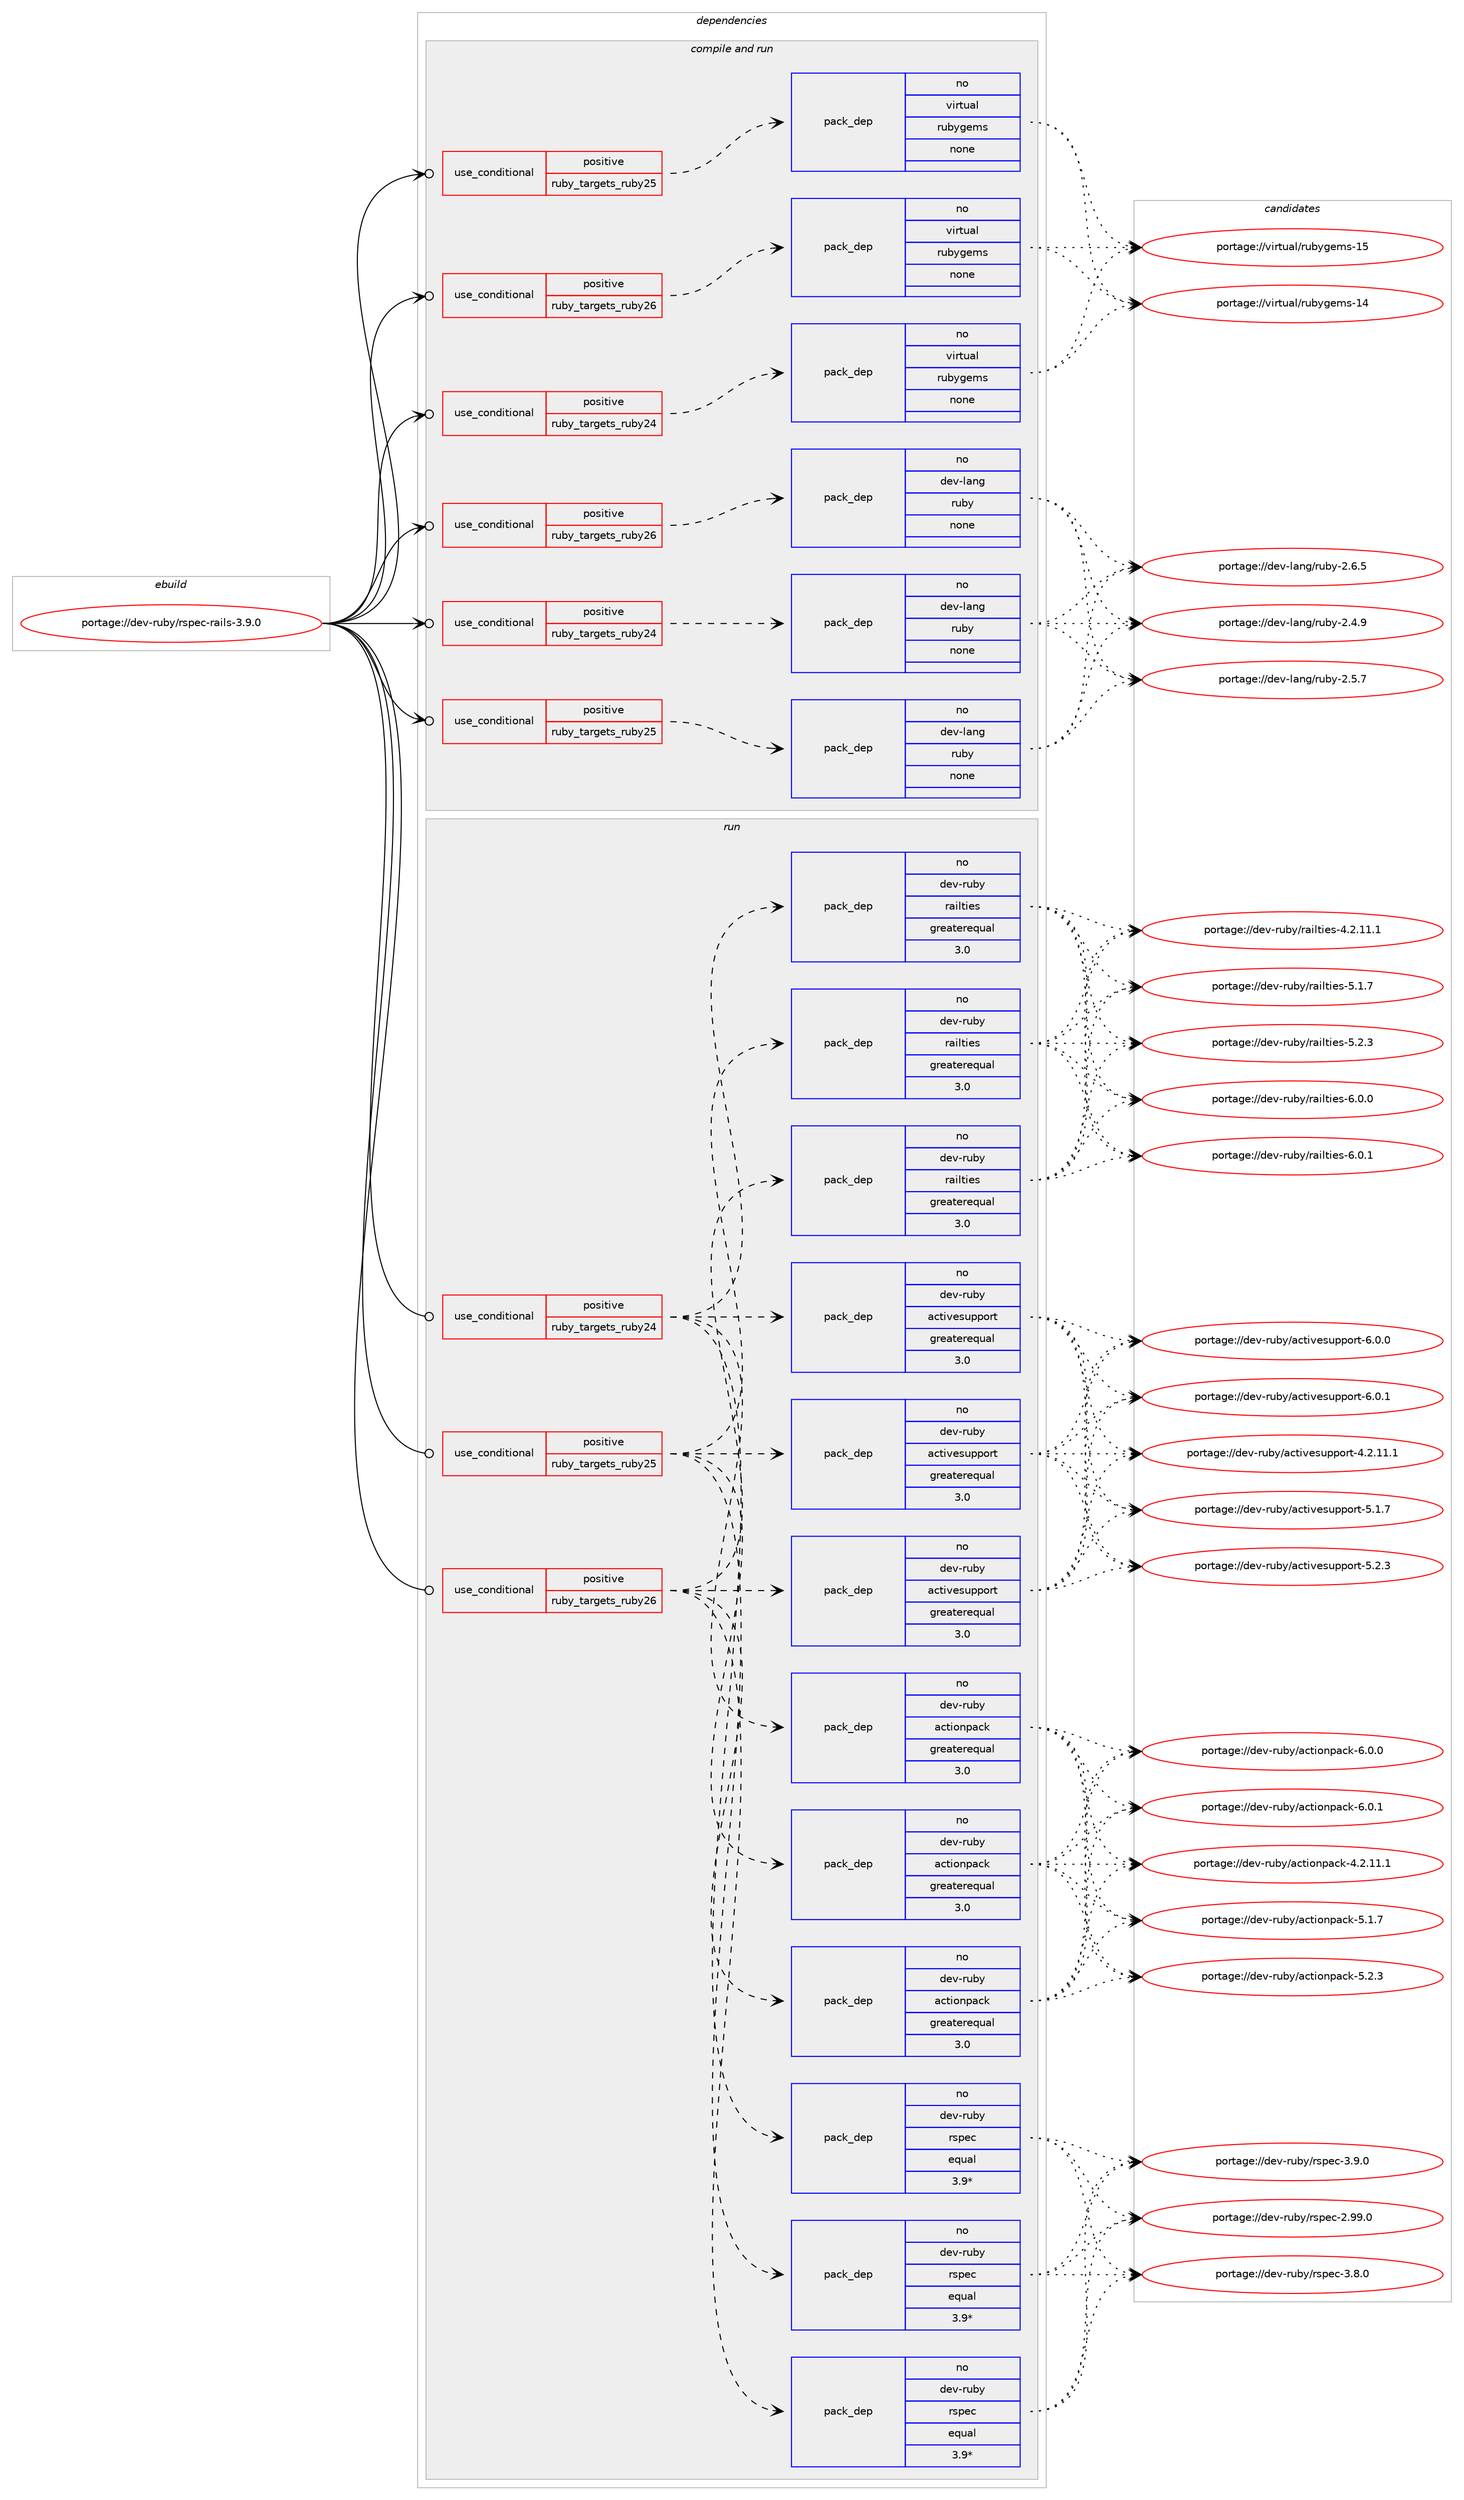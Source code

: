 digraph prolog {

# *************
# Graph options
# *************

newrank=true;
concentrate=true;
compound=true;
graph [rankdir=LR,fontname=Helvetica,fontsize=10,ranksep=1.5];#, ranksep=2.5, nodesep=0.2];
edge  [arrowhead=vee];
node  [fontname=Helvetica,fontsize=10];

# **********
# The ebuild
# **********

subgraph cluster_leftcol {
color=gray;
rank=same;
label=<<i>ebuild</i>>;
id [label="portage://dev-ruby/rspec-rails-3.9.0", color=red, width=4, href="../dev-ruby/rspec-rails-3.9.0.svg"];
}

# ****************
# The dependencies
# ****************

subgraph cluster_midcol {
color=gray;
label=<<i>dependencies</i>>;
subgraph cluster_compile {
fillcolor="#eeeeee";
style=filled;
label=<<i>compile</i>>;
}
subgraph cluster_compileandrun {
fillcolor="#eeeeee";
style=filled;
label=<<i>compile and run</i>>;
subgraph cond62812 {
dependency241815 [label=<<TABLE BORDER="0" CELLBORDER="1" CELLSPACING="0" CELLPADDING="4"><TR><TD ROWSPAN="3" CELLPADDING="10">use_conditional</TD></TR><TR><TD>positive</TD></TR><TR><TD>ruby_targets_ruby24</TD></TR></TABLE>>, shape=none, color=red];
subgraph pack175458 {
dependency241816 [label=<<TABLE BORDER="0" CELLBORDER="1" CELLSPACING="0" CELLPADDING="4" WIDTH="220"><TR><TD ROWSPAN="6" CELLPADDING="30">pack_dep</TD></TR><TR><TD WIDTH="110">no</TD></TR><TR><TD>dev-lang</TD></TR><TR><TD>ruby</TD></TR><TR><TD>none</TD></TR><TR><TD></TD></TR></TABLE>>, shape=none, color=blue];
}
dependency241815:e -> dependency241816:w [weight=20,style="dashed",arrowhead="vee"];
}
id:e -> dependency241815:w [weight=20,style="solid",arrowhead="odotvee"];
subgraph cond62813 {
dependency241817 [label=<<TABLE BORDER="0" CELLBORDER="1" CELLSPACING="0" CELLPADDING="4"><TR><TD ROWSPAN="3" CELLPADDING="10">use_conditional</TD></TR><TR><TD>positive</TD></TR><TR><TD>ruby_targets_ruby24</TD></TR></TABLE>>, shape=none, color=red];
subgraph pack175459 {
dependency241818 [label=<<TABLE BORDER="0" CELLBORDER="1" CELLSPACING="0" CELLPADDING="4" WIDTH="220"><TR><TD ROWSPAN="6" CELLPADDING="30">pack_dep</TD></TR><TR><TD WIDTH="110">no</TD></TR><TR><TD>virtual</TD></TR><TR><TD>rubygems</TD></TR><TR><TD>none</TD></TR><TR><TD></TD></TR></TABLE>>, shape=none, color=blue];
}
dependency241817:e -> dependency241818:w [weight=20,style="dashed",arrowhead="vee"];
}
id:e -> dependency241817:w [weight=20,style="solid",arrowhead="odotvee"];
subgraph cond62814 {
dependency241819 [label=<<TABLE BORDER="0" CELLBORDER="1" CELLSPACING="0" CELLPADDING="4"><TR><TD ROWSPAN="3" CELLPADDING="10">use_conditional</TD></TR><TR><TD>positive</TD></TR><TR><TD>ruby_targets_ruby25</TD></TR></TABLE>>, shape=none, color=red];
subgraph pack175460 {
dependency241820 [label=<<TABLE BORDER="0" CELLBORDER="1" CELLSPACING="0" CELLPADDING="4" WIDTH="220"><TR><TD ROWSPAN="6" CELLPADDING="30">pack_dep</TD></TR><TR><TD WIDTH="110">no</TD></TR><TR><TD>dev-lang</TD></TR><TR><TD>ruby</TD></TR><TR><TD>none</TD></TR><TR><TD></TD></TR></TABLE>>, shape=none, color=blue];
}
dependency241819:e -> dependency241820:w [weight=20,style="dashed",arrowhead="vee"];
}
id:e -> dependency241819:w [weight=20,style="solid",arrowhead="odotvee"];
subgraph cond62815 {
dependency241821 [label=<<TABLE BORDER="0" CELLBORDER="1" CELLSPACING="0" CELLPADDING="4"><TR><TD ROWSPAN="3" CELLPADDING="10">use_conditional</TD></TR><TR><TD>positive</TD></TR><TR><TD>ruby_targets_ruby25</TD></TR></TABLE>>, shape=none, color=red];
subgraph pack175461 {
dependency241822 [label=<<TABLE BORDER="0" CELLBORDER="1" CELLSPACING="0" CELLPADDING="4" WIDTH="220"><TR><TD ROWSPAN="6" CELLPADDING="30">pack_dep</TD></TR><TR><TD WIDTH="110">no</TD></TR><TR><TD>virtual</TD></TR><TR><TD>rubygems</TD></TR><TR><TD>none</TD></TR><TR><TD></TD></TR></TABLE>>, shape=none, color=blue];
}
dependency241821:e -> dependency241822:w [weight=20,style="dashed",arrowhead="vee"];
}
id:e -> dependency241821:w [weight=20,style="solid",arrowhead="odotvee"];
subgraph cond62816 {
dependency241823 [label=<<TABLE BORDER="0" CELLBORDER="1" CELLSPACING="0" CELLPADDING="4"><TR><TD ROWSPAN="3" CELLPADDING="10">use_conditional</TD></TR><TR><TD>positive</TD></TR><TR><TD>ruby_targets_ruby26</TD></TR></TABLE>>, shape=none, color=red];
subgraph pack175462 {
dependency241824 [label=<<TABLE BORDER="0" CELLBORDER="1" CELLSPACING="0" CELLPADDING="4" WIDTH="220"><TR><TD ROWSPAN="6" CELLPADDING="30">pack_dep</TD></TR><TR><TD WIDTH="110">no</TD></TR><TR><TD>dev-lang</TD></TR><TR><TD>ruby</TD></TR><TR><TD>none</TD></TR><TR><TD></TD></TR></TABLE>>, shape=none, color=blue];
}
dependency241823:e -> dependency241824:w [weight=20,style="dashed",arrowhead="vee"];
}
id:e -> dependency241823:w [weight=20,style="solid",arrowhead="odotvee"];
subgraph cond62817 {
dependency241825 [label=<<TABLE BORDER="0" CELLBORDER="1" CELLSPACING="0" CELLPADDING="4"><TR><TD ROWSPAN="3" CELLPADDING="10">use_conditional</TD></TR><TR><TD>positive</TD></TR><TR><TD>ruby_targets_ruby26</TD></TR></TABLE>>, shape=none, color=red];
subgraph pack175463 {
dependency241826 [label=<<TABLE BORDER="0" CELLBORDER="1" CELLSPACING="0" CELLPADDING="4" WIDTH="220"><TR><TD ROWSPAN="6" CELLPADDING="30">pack_dep</TD></TR><TR><TD WIDTH="110">no</TD></TR><TR><TD>virtual</TD></TR><TR><TD>rubygems</TD></TR><TR><TD>none</TD></TR><TR><TD></TD></TR></TABLE>>, shape=none, color=blue];
}
dependency241825:e -> dependency241826:w [weight=20,style="dashed",arrowhead="vee"];
}
id:e -> dependency241825:w [weight=20,style="solid",arrowhead="odotvee"];
}
subgraph cluster_run {
fillcolor="#eeeeee";
style=filled;
label=<<i>run</i>>;
subgraph cond62818 {
dependency241827 [label=<<TABLE BORDER="0" CELLBORDER="1" CELLSPACING="0" CELLPADDING="4"><TR><TD ROWSPAN="3" CELLPADDING="10">use_conditional</TD></TR><TR><TD>positive</TD></TR><TR><TD>ruby_targets_ruby24</TD></TR></TABLE>>, shape=none, color=red];
subgraph pack175464 {
dependency241828 [label=<<TABLE BORDER="0" CELLBORDER="1" CELLSPACING="0" CELLPADDING="4" WIDTH="220"><TR><TD ROWSPAN="6" CELLPADDING="30">pack_dep</TD></TR><TR><TD WIDTH="110">no</TD></TR><TR><TD>dev-ruby</TD></TR><TR><TD>activesupport</TD></TR><TR><TD>greaterequal</TD></TR><TR><TD>3.0</TD></TR></TABLE>>, shape=none, color=blue];
}
dependency241827:e -> dependency241828:w [weight=20,style="dashed",arrowhead="vee"];
subgraph pack175465 {
dependency241829 [label=<<TABLE BORDER="0" CELLBORDER="1" CELLSPACING="0" CELLPADDING="4" WIDTH="220"><TR><TD ROWSPAN="6" CELLPADDING="30">pack_dep</TD></TR><TR><TD WIDTH="110">no</TD></TR><TR><TD>dev-ruby</TD></TR><TR><TD>actionpack</TD></TR><TR><TD>greaterequal</TD></TR><TR><TD>3.0</TD></TR></TABLE>>, shape=none, color=blue];
}
dependency241827:e -> dependency241829:w [weight=20,style="dashed",arrowhead="vee"];
subgraph pack175466 {
dependency241830 [label=<<TABLE BORDER="0" CELLBORDER="1" CELLSPACING="0" CELLPADDING="4" WIDTH="220"><TR><TD ROWSPAN="6" CELLPADDING="30">pack_dep</TD></TR><TR><TD WIDTH="110">no</TD></TR><TR><TD>dev-ruby</TD></TR><TR><TD>railties</TD></TR><TR><TD>greaterequal</TD></TR><TR><TD>3.0</TD></TR></TABLE>>, shape=none, color=blue];
}
dependency241827:e -> dependency241830:w [weight=20,style="dashed",arrowhead="vee"];
subgraph pack175467 {
dependency241831 [label=<<TABLE BORDER="0" CELLBORDER="1" CELLSPACING="0" CELLPADDING="4" WIDTH="220"><TR><TD ROWSPAN="6" CELLPADDING="30">pack_dep</TD></TR><TR><TD WIDTH="110">no</TD></TR><TR><TD>dev-ruby</TD></TR><TR><TD>rspec</TD></TR><TR><TD>equal</TD></TR><TR><TD>3.9*</TD></TR></TABLE>>, shape=none, color=blue];
}
dependency241827:e -> dependency241831:w [weight=20,style="dashed",arrowhead="vee"];
}
id:e -> dependency241827:w [weight=20,style="solid",arrowhead="odot"];
subgraph cond62819 {
dependency241832 [label=<<TABLE BORDER="0" CELLBORDER="1" CELLSPACING="0" CELLPADDING="4"><TR><TD ROWSPAN="3" CELLPADDING="10">use_conditional</TD></TR><TR><TD>positive</TD></TR><TR><TD>ruby_targets_ruby25</TD></TR></TABLE>>, shape=none, color=red];
subgraph pack175468 {
dependency241833 [label=<<TABLE BORDER="0" CELLBORDER="1" CELLSPACING="0" CELLPADDING="4" WIDTH="220"><TR><TD ROWSPAN="6" CELLPADDING="30">pack_dep</TD></TR><TR><TD WIDTH="110">no</TD></TR><TR><TD>dev-ruby</TD></TR><TR><TD>activesupport</TD></TR><TR><TD>greaterequal</TD></TR><TR><TD>3.0</TD></TR></TABLE>>, shape=none, color=blue];
}
dependency241832:e -> dependency241833:w [weight=20,style="dashed",arrowhead="vee"];
subgraph pack175469 {
dependency241834 [label=<<TABLE BORDER="0" CELLBORDER="1" CELLSPACING="0" CELLPADDING="4" WIDTH="220"><TR><TD ROWSPAN="6" CELLPADDING="30">pack_dep</TD></TR><TR><TD WIDTH="110">no</TD></TR><TR><TD>dev-ruby</TD></TR><TR><TD>actionpack</TD></TR><TR><TD>greaterequal</TD></TR><TR><TD>3.0</TD></TR></TABLE>>, shape=none, color=blue];
}
dependency241832:e -> dependency241834:w [weight=20,style="dashed",arrowhead="vee"];
subgraph pack175470 {
dependency241835 [label=<<TABLE BORDER="0" CELLBORDER="1" CELLSPACING="0" CELLPADDING="4" WIDTH="220"><TR><TD ROWSPAN="6" CELLPADDING="30">pack_dep</TD></TR><TR><TD WIDTH="110">no</TD></TR><TR><TD>dev-ruby</TD></TR><TR><TD>railties</TD></TR><TR><TD>greaterequal</TD></TR><TR><TD>3.0</TD></TR></TABLE>>, shape=none, color=blue];
}
dependency241832:e -> dependency241835:w [weight=20,style="dashed",arrowhead="vee"];
subgraph pack175471 {
dependency241836 [label=<<TABLE BORDER="0" CELLBORDER="1" CELLSPACING="0" CELLPADDING="4" WIDTH="220"><TR><TD ROWSPAN="6" CELLPADDING="30">pack_dep</TD></TR><TR><TD WIDTH="110">no</TD></TR><TR><TD>dev-ruby</TD></TR><TR><TD>rspec</TD></TR><TR><TD>equal</TD></TR><TR><TD>3.9*</TD></TR></TABLE>>, shape=none, color=blue];
}
dependency241832:e -> dependency241836:w [weight=20,style="dashed",arrowhead="vee"];
}
id:e -> dependency241832:w [weight=20,style="solid",arrowhead="odot"];
subgraph cond62820 {
dependency241837 [label=<<TABLE BORDER="0" CELLBORDER="1" CELLSPACING="0" CELLPADDING="4"><TR><TD ROWSPAN="3" CELLPADDING="10">use_conditional</TD></TR><TR><TD>positive</TD></TR><TR><TD>ruby_targets_ruby26</TD></TR></TABLE>>, shape=none, color=red];
subgraph pack175472 {
dependency241838 [label=<<TABLE BORDER="0" CELLBORDER="1" CELLSPACING="0" CELLPADDING="4" WIDTH="220"><TR><TD ROWSPAN="6" CELLPADDING="30">pack_dep</TD></TR><TR><TD WIDTH="110">no</TD></TR><TR><TD>dev-ruby</TD></TR><TR><TD>activesupport</TD></TR><TR><TD>greaterequal</TD></TR><TR><TD>3.0</TD></TR></TABLE>>, shape=none, color=blue];
}
dependency241837:e -> dependency241838:w [weight=20,style="dashed",arrowhead="vee"];
subgraph pack175473 {
dependency241839 [label=<<TABLE BORDER="0" CELLBORDER="1" CELLSPACING="0" CELLPADDING="4" WIDTH="220"><TR><TD ROWSPAN="6" CELLPADDING="30">pack_dep</TD></TR><TR><TD WIDTH="110">no</TD></TR><TR><TD>dev-ruby</TD></TR><TR><TD>actionpack</TD></TR><TR><TD>greaterequal</TD></TR><TR><TD>3.0</TD></TR></TABLE>>, shape=none, color=blue];
}
dependency241837:e -> dependency241839:w [weight=20,style="dashed",arrowhead="vee"];
subgraph pack175474 {
dependency241840 [label=<<TABLE BORDER="0" CELLBORDER="1" CELLSPACING="0" CELLPADDING="4" WIDTH="220"><TR><TD ROWSPAN="6" CELLPADDING="30">pack_dep</TD></TR><TR><TD WIDTH="110">no</TD></TR><TR><TD>dev-ruby</TD></TR><TR><TD>railties</TD></TR><TR><TD>greaterequal</TD></TR><TR><TD>3.0</TD></TR></TABLE>>, shape=none, color=blue];
}
dependency241837:e -> dependency241840:w [weight=20,style="dashed",arrowhead="vee"];
subgraph pack175475 {
dependency241841 [label=<<TABLE BORDER="0" CELLBORDER="1" CELLSPACING="0" CELLPADDING="4" WIDTH="220"><TR><TD ROWSPAN="6" CELLPADDING="30">pack_dep</TD></TR><TR><TD WIDTH="110">no</TD></TR><TR><TD>dev-ruby</TD></TR><TR><TD>rspec</TD></TR><TR><TD>equal</TD></TR><TR><TD>3.9*</TD></TR></TABLE>>, shape=none, color=blue];
}
dependency241837:e -> dependency241841:w [weight=20,style="dashed",arrowhead="vee"];
}
id:e -> dependency241837:w [weight=20,style="solid",arrowhead="odot"];
}
}

# **************
# The candidates
# **************

subgraph cluster_choices {
rank=same;
color=gray;
label=<<i>candidates</i>>;

subgraph choice175458 {
color=black;
nodesep=1;
choiceportage10010111845108971101034711411798121455046524657 [label="portage://dev-lang/ruby-2.4.9", color=red, width=4,href="../dev-lang/ruby-2.4.9.svg"];
choiceportage10010111845108971101034711411798121455046534655 [label="portage://dev-lang/ruby-2.5.7", color=red, width=4,href="../dev-lang/ruby-2.5.7.svg"];
choiceportage10010111845108971101034711411798121455046544653 [label="portage://dev-lang/ruby-2.6.5", color=red, width=4,href="../dev-lang/ruby-2.6.5.svg"];
dependency241816:e -> choiceportage10010111845108971101034711411798121455046524657:w [style=dotted,weight="100"];
dependency241816:e -> choiceportage10010111845108971101034711411798121455046534655:w [style=dotted,weight="100"];
dependency241816:e -> choiceportage10010111845108971101034711411798121455046544653:w [style=dotted,weight="100"];
}
subgraph choice175459 {
color=black;
nodesep=1;
choiceportage118105114116117971084711411798121103101109115454952 [label="portage://virtual/rubygems-14", color=red, width=4,href="../virtual/rubygems-14.svg"];
choiceportage118105114116117971084711411798121103101109115454953 [label="portage://virtual/rubygems-15", color=red, width=4,href="../virtual/rubygems-15.svg"];
dependency241818:e -> choiceportage118105114116117971084711411798121103101109115454952:w [style=dotted,weight="100"];
dependency241818:e -> choiceportage118105114116117971084711411798121103101109115454953:w [style=dotted,weight="100"];
}
subgraph choice175460 {
color=black;
nodesep=1;
choiceportage10010111845108971101034711411798121455046524657 [label="portage://dev-lang/ruby-2.4.9", color=red, width=4,href="../dev-lang/ruby-2.4.9.svg"];
choiceportage10010111845108971101034711411798121455046534655 [label="portage://dev-lang/ruby-2.5.7", color=red, width=4,href="../dev-lang/ruby-2.5.7.svg"];
choiceportage10010111845108971101034711411798121455046544653 [label="portage://dev-lang/ruby-2.6.5", color=red, width=4,href="../dev-lang/ruby-2.6.5.svg"];
dependency241820:e -> choiceportage10010111845108971101034711411798121455046524657:w [style=dotted,weight="100"];
dependency241820:e -> choiceportage10010111845108971101034711411798121455046534655:w [style=dotted,weight="100"];
dependency241820:e -> choiceportage10010111845108971101034711411798121455046544653:w [style=dotted,weight="100"];
}
subgraph choice175461 {
color=black;
nodesep=1;
choiceportage118105114116117971084711411798121103101109115454952 [label="portage://virtual/rubygems-14", color=red, width=4,href="../virtual/rubygems-14.svg"];
choiceportage118105114116117971084711411798121103101109115454953 [label="portage://virtual/rubygems-15", color=red, width=4,href="../virtual/rubygems-15.svg"];
dependency241822:e -> choiceportage118105114116117971084711411798121103101109115454952:w [style=dotted,weight="100"];
dependency241822:e -> choiceportage118105114116117971084711411798121103101109115454953:w [style=dotted,weight="100"];
}
subgraph choice175462 {
color=black;
nodesep=1;
choiceportage10010111845108971101034711411798121455046524657 [label="portage://dev-lang/ruby-2.4.9", color=red, width=4,href="../dev-lang/ruby-2.4.9.svg"];
choiceportage10010111845108971101034711411798121455046534655 [label="portage://dev-lang/ruby-2.5.7", color=red, width=4,href="../dev-lang/ruby-2.5.7.svg"];
choiceportage10010111845108971101034711411798121455046544653 [label="portage://dev-lang/ruby-2.6.5", color=red, width=4,href="../dev-lang/ruby-2.6.5.svg"];
dependency241824:e -> choiceportage10010111845108971101034711411798121455046524657:w [style=dotted,weight="100"];
dependency241824:e -> choiceportage10010111845108971101034711411798121455046534655:w [style=dotted,weight="100"];
dependency241824:e -> choiceportage10010111845108971101034711411798121455046544653:w [style=dotted,weight="100"];
}
subgraph choice175463 {
color=black;
nodesep=1;
choiceportage118105114116117971084711411798121103101109115454952 [label="portage://virtual/rubygems-14", color=red, width=4,href="../virtual/rubygems-14.svg"];
choiceportage118105114116117971084711411798121103101109115454953 [label="portage://virtual/rubygems-15", color=red, width=4,href="../virtual/rubygems-15.svg"];
dependency241826:e -> choiceportage118105114116117971084711411798121103101109115454952:w [style=dotted,weight="100"];
dependency241826:e -> choiceportage118105114116117971084711411798121103101109115454953:w [style=dotted,weight="100"];
}
subgraph choice175464 {
color=black;
nodesep=1;
choiceportage1001011184511411798121479799116105118101115117112112111114116455246504649494649 [label="portage://dev-ruby/activesupport-4.2.11.1", color=red, width=4,href="../dev-ruby/activesupport-4.2.11.1.svg"];
choiceportage1001011184511411798121479799116105118101115117112112111114116455346494655 [label="portage://dev-ruby/activesupport-5.1.7", color=red, width=4,href="../dev-ruby/activesupport-5.1.7.svg"];
choiceportage1001011184511411798121479799116105118101115117112112111114116455346504651 [label="portage://dev-ruby/activesupport-5.2.3", color=red, width=4,href="../dev-ruby/activesupport-5.2.3.svg"];
choiceportage1001011184511411798121479799116105118101115117112112111114116455446484648 [label="portage://dev-ruby/activesupport-6.0.0", color=red, width=4,href="../dev-ruby/activesupport-6.0.0.svg"];
choiceportage1001011184511411798121479799116105118101115117112112111114116455446484649 [label="portage://dev-ruby/activesupport-6.0.1", color=red, width=4,href="../dev-ruby/activesupport-6.0.1.svg"];
dependency241828:e -> choiceportage1001011184511411798121479799116105118101115117112112111114116455246504649494649:w [style=dotted,weight="100"];
dependency241828:e -> choiceportage1001011184511411798121479799116105118101115117112112111114116455346494655:w [style=dotted,weight="100"];
dependency241828:e -> choiceportage1001011184511411798121479799116105118101115117112112111114116455346504651:w [style=dotted,weight="100"];
dependency241828:e -> choiceportage1001011184511411798121479799116105118101115117112112111114116455446484648:w [style=dotted,weight="100"];
dependency241828:e -> choiceportage1001011184511411798121479799116105118101115117112112111114116455446484649:w [style=dotted,weight="100"];
}
subgraph choice175465 {
color=black;
nodesep=1;
choiceportage10010111845114117981214797991161051111101129799107455246504649494649 [label="portage://dev-ruby/actionpack-4.2.11.1", color=red, width=4,href="../dev-ruby/actionpack-4.2.11.1.svg"];
choiceportage10010111845114117981214797991161051111101129799107455346494655 [label="portage://dev-ruby/actionpack-5.1.7", color=red, width=4,href="../dev-ruby/actionpack-5.1.7.svg"];
choiceportage10010111845114117981214797991161051111101129799107455346504651 [label="portage://dev-ruby/actionpack-5.2.3", color=red, width=4,href="../dev-ruby/actionpack-5.2.3.svg"];
choiceportage10010111845114117981214797991161051111101129799107455446484648 [label="portage://dev-ruby/actionpack-6.0.0", color=red, width=4,href="../dev-ruby/actionpack-6.0.0.svg"];
choiceportage10010111845114117981214797991161051111101129799107455446484649 [label="portage://dev-ruby/actionpack-6.0.1", color=red, width=4,href="../dev-ruby/actionpack-6.0.1.svg"];
dependency241829:e -> choiceportage10010111845114117981214797991161051111101129799107455246504649494649:w [style=dotted,weight="100"];
dependency241829:e -> choiceportage10010111845114117981214797991161051111101129799107455346494655:w [style=dotted,weight="100"];
dependency241829:e -> choiceportage10010111845114117981214797991161051111101129799107455346504651:w [style=dotted,weight="100"];
dependency241829:e -> choiceportage10010111845114117981214797991161051111101129799107455446484648:w [style=dotted,weight="100"];
dependency241829:e -> choiceportage10010111845114117981214797991161051111101129799107455446484649:w [style=dotted,weight="100"];
}
subgraph choice175466 {
color=black;
nodesep=1;
choiceportage10010111845114117981214711497105108116105101115455246504649494649 [label="portage://dev-ruby/railties-4.2.11.1", color=red, width=4,href="../dev-ruby/railties-4.2.11.1.svg"];
choiceportage10010111845114117981214711497105108116105101115455346494655 [label="portage://dev-ruby/railties-5.1.7", color=red, width=4,href="../dev-ruby/railties-5.1.7.svg"];
choiceportage10010111845114117981214711497105108116105101115455346504651 [label="portage://dev-ruby/railties-5.2.3", color=red, width=4,href="../dev-ruby/railties-5.2.3.svg"];
choiceportage10010111845114117981214711497105108116105101115455446484648 [label="portage://dev-ruby/railties-6.0.0", color=red, width=4,href="../dev-ruby/railties-6.0.0.svg"];
choiceportage10010111845114117981214711497105108116105101115455446484649 [label="portage://dev-ruby/railties-6.0.1", color=red, width=4,href="../dev-ruby/railties-6.0.1.svg"];
dependency241830:e -> choiceportage10010111845114117981214711497105108116105101115455246504649494649:w [style=dotted,weight="100"];
dependency241830:e -> choiceportage10010111845114117981214711497105108116105101115455346494655:w [style=dotted,weight="100"];
dependency241830:e -> choiceportage10010111845114117981214711497105108116105101115455346504651:w [style=dotted,weight="100"];
dependency241830:e -> choiceportage10010111845114117981214711497105108116105101115455446484648:w [style=dotted,weight="100"];
dependency241830:e -> choiceportage10010111845114117981214711497105108116105101115455446484649:w [style=dotted,weight="100"];
}
subgraph choice175467 {
color=black;
nodesep=1;
choiceportage1001011184511411798121471141151121019945504657574648 [label="portage://dev-ruby/rspec-2.99.0", color=red, width=4,href="../dev-ruby/rspec-2.99.0.svg"];
choiceportage10010111845114117981214711411511210199455146564648 [label="portage://dev-ruby/rspec-3.8.0", color=red, width=4,href="../dev-ruby/rspec-3.8.0.svg"];
choiceportage10010111845114117981214711411511210199455146574648 [label="portage://dev-ruby/rspec-3.9.0", color=red, width=4,href="../dev-ruby/rspec-3.9.0.svg"];
dependency241831:e -> choiceportage1001011184511411798121471141151121019945504657574648:w [style=dotted,weight="100"];
dependency241831:e -> choiceportage10010111845114117981214711411511210199455146564648:w [style=dotted,weight="100"];
dependency241831:e -> choiceportage10010111845114117981214711411511210199455146574648:w [style=dotted,weight="100"];
}
subgraph choice175468 {
color=black;
nodesep=1;
choiceportage1001011184511411798121479799116105118101115117112112111114116455246504649494649 [label="portage://dev-ruby/activesupport-4.2.11.1", color=red, width=4,href="../dev-ruby/activesupport-4.2.11.1.svg"];
choiceportage1001011184511411798121479799116105118101115117112112111114116455346494655 [label="portage://dev-ruby/activesupport-5.1.7", color=red, width=4,href="../dev-ruby/activesupport-5.1.7.svg"];
choiceportage1001011184511411798121479799116105118101115117112112111114116455346504651 [label="portage://dev-ruby/activesupport-5.2.3", color=red, width=4,href="../dev-ruby/activesupport-5.2.3.svg"];
choiceportage1001011184511411798121479799116105118101115117112112111114116455446484648 [label="portage://dev-ruby/activesupport-6.0.0", color=red, width=4,href="../dev-ruby/activesupport-6.0.0.svg"];
choiceportage1001011184511411798121479799116105118101115117112112111114116455446484649 [label="portage://dev-ruby/activesupport-6.0.1", color=red, width=4,href="../dev-ruby/activesupport-6.0.1.svg"];
dependency241833:e -> choiceportage1001011184511411798121479799116105118101115117112112111114116455246504649494649:w [style=dotted,weight="100"];
dependency241833:e -> choiceportage1001011184511411798121479799116105118101115117112112111114116455346494655:w [style=dotted,weight="100"];
dependency241833:e -> choiceportage1001011184511411798121479799116105118101115117112112111114116455346504651:w [style=dotted,weight="100"];
dependency241833:e -> choiceportage1001011184511411798121479799116105118101115117112112111114116455446484648:w [style=dotted,weight="100"];
dependency241833:e -> choiceportage1001011184511411798121479799116105118101115117112112111114116455446484649:w [style=dotted,weight="100"];
}
subgraph choice175469 {
color=black;
nodesep=1;
choiceportage10010111845114117981214797991161051111101129799107455246504649494649 [label="portage://dev-ruby/actionpack-4.2.11.1", color=red, width=4,href="../dev-ruby/actionpack-4.2.11.1.svg"];
choiceportage10010111845114117981214797991161051111101129799107455346494655 [label="portage://dev-ruby/actionpack-5.1.7", color=red, width=4,href="../dev-ruby/actionpack-5.1.7.svg"];
choiceportage10010111845114117981214797991161051111101129799107455346504651 [label="portage://dev-ruby/actionpack-5.2.3", color=red, width=4,href="../dev-ruby/actionpack-5.2.3.svg"];
choiceportage10010111845114117981214797991161051111101129799107455446484648 [label="portage://dev-ruby/actionpack-6.0.0", color=red, width=4,href="../dev-ruby/actionpack-6.0.0.svg"];
choiceportage10010111845114117981214797991161051111101129799107455446484649 [label="portage://dev-ruby/actionpack-6.0.1", color=red, width=4,href="../dev-ruby/actionpack-6.0.1.svg"];
dependency241834:e -> choiceportage10010111845114117981214797991161051111101129799107455246504649494649:w [style=dotted,weight="100"];
dependency241834:e -> choiceportage10010111845114117981214797991161051111101129799107455346494655:w [style=dotted,weight="100"];
dependency241834:e -> choiceportage10010111845114117981214797991161051111101129799107455346504651:w [style=dotted,weight="100"];
dependency241834:e -> choiceportage10010111845114117981214797991161051111101129799107455446484648:w [style=dotted,weight="100"];
dependency241834:e -> choiceportage10010111845114117981214797991161051111101129799107455446484649:w [style=dotted,weight="100"];
}
subgraph choice175470 {
color=black;
nodesep=1;
choiceportage10010111845114117981214711497105108116105101115455246504649494649 [label="portage://dev-ruby/railties-4.2.11.1", color=red, width=4,href="../dev-ruby/railties-4.2.11.1.svg"];
choiceportage10010111845114117981214711497105108116105101115455346494655 [label="portage://dev-ruby/railties-5.1.7", color=red, width=4,href="../dev-ruby/railties-5.1.7.svg"];
choiceportage10010111845114117981214711497105108116105101115455346504651 [label="portage://dev-ruby/railties-5.2.3", color=red, width=4,href="../dev-ruby/railties-5.2.3.svg"];
choiceportage10010111845114117981214711497105108116105101115455446484648 [label="portage://dev-ruby/railties-6.0.0", color=red, width=4,href="../dev-ruby/railties-6.0.0.svg"];
choiceportage10010111845114117981214711497105108116105101115455446484649 [label="portage://dev-ruby/railties-6.0.1", color=red, width=4,href="../dev-ruby/railties-6.0.1.svg"];
dependency241835:e -> choiceportage10010111845114117981214711497105108116105101115455246504649494649:w [style=dotted,weight="100"];
dependency241835:e -> choiceportage10010111845114117981214711497105108116105101115455346494655:w [style=dotted,weight="100"];
dependency241835:e -> choiceportage10010111845114117981214711497105108116105101115455346504651:w [style=dotted,weight="100"];
dependency241835:e -> choiceportage10010111845114117981214711497105108116105101115455446484648:w [style=dotted,weight="100"];
dependency241835:e -> choiceportage10010111845114117981214711497105108116105101115455446484649:w [style=dotted,weight="100"];
}
subgraph choice175471 {
color=black;
nodesep=1;
choiceportage1001011184511411798121471141151121019945504657574648 [label="portage://dev-ruby/rspec-2.99.0", color=red, width=4,href="../dev-ruby/rspec-2.99.0.svg"];
choiceportage10010111845114117981214711411511210199455146564648 [label="portage://dev-ruby/rspec-3.8.0", color=red, width=4,href="../dev-ruby/rspec-3.8.0.svg"];
choiceportage10010111845114117981214711411511210199455146574648 [label="portage://dev-ruby/rspec-3.9.0", color=red, width=4,href="../dev-ruby/rspec-3.9.0.svg"];
dependency241836:e -> choiceportage1001011184511411798121471141151121019945504657574648:w [style=dotted,weight="100"];
dependency241836:e -> choiceportage10010111845114117981214711411511210199455146564648:w [style=dotted,weight="100"];
dependency241836:e -> choiceportage10010111845114117981214711411511210199455146574648:w [style=dotted,weight="100"];
}
subgraph choice175472 {
color=black;
nodesep=1;
choiceportage1001011184511411798121479799116105118101115117112112111114116455246504649494649 [label="portage://dev-ruby/activesupport-4.2.11.1", color=red, width=4,href="../dev-ruby/activesupport-4.2.11.1.svg"];
choiceportage1001011184511411798121479799116105118101115117112112111114116455346494655 [label="portage://dev-ruby/activesupport-5.1.7", color=red, width=4,href="../dev-ruby/activesupport-5.1.7.svg"];
choiceportage1001011184511411798121479799116105118101115117112112111114116455346504651 [label="portage://dev-ruby/activesupport-5.2.3", color=red, width=4,href="../dev-ruby/activesupport-5.2.3.svg"];
choiceportage1001011184511411798121479799116105118101115117112112111114116455446484648 [label="portage://dev-ruby/activesupport-6.0.0", color=red, width=4,href="../dev-ruby/activesupport-6.0.0.svg"];
choiceportage1001011184511411798121479799116105118101115117112112111114116455446484649 [label="portage://dev-ruby/activesupport-6.0.1", color=red, width=4,href="../dev-ruby/activesupport-6.0.1.svg"];
dependency241838:e -> choiceportage1001011184511411798121479799116105118101115117112112111114116455246504649494649:w [style=dotted,weight="100"];
dependency241838:e -> choiceportage1001011184511411798121479799116105118101115117112112111114116455346494655:w [style=dotted,weight="100"];
dependency241838:e -> choiceportage1001011184511411798121479799116105118101115117112112111114116455346504651:w [style=dotted,weight="100"];
dependency241838:e -> choiceportage1001011184511411798121479799116105118101115117112112111114116455446484648:w [style=dotted,weight="100"];
dependency241838:e -> choiceportage1001011184511411798121479799116105118101115117112112111114116455446484649:w [style=dotted,weight="100"];
}
subgraph choice175473 {
color=black;
nodesep=1;
choiceportage10010111845114117981214797991161051111101129799107455246504649494649 [label="portage://dev-ruby/actionpack-4.2.11.1", color=red, width=4,href="../dev-ruby/actionpack-4.2.11.1.svg"];
choiceportage10010111845114117981214797991161051111101129799107455346494655 [label="portage://dev-ruby/actionpack-5.1.7", color=red, width=4,href="../dev-ruby/actionpack-5.1.7.svg"];
choiceportage10010111845114117981214797991161051111101129799107455346504651 [label="portage://dev-ruby/actionpack-5.2.3", color=red, width=4,href="../dev-ruby/actionpack-5.2.3.svg"];
choiceportage10010111845114117981214797991161051111101129799107455446484648 [label="portage://dev-ruby/actionpack-6.0.0", color=red, width=4,href="../dev-ruby/actionpack-6.0.0.svg"];
choiceportage10010111845114117981214797991161051111101129799107455446484649 [label="portage://dev-ruby/actionpack-6.0.1", color=red, width=4,href="../dev-ruby/actionpack-6.0.1.svg"];
dependency241839:e -> choiceportage10010111845114117981214797991161051111101129799107455246504649494649:w [style=dotted,weight="100"];
dependency241839:e -> choiceportage10010111845114117981214797991161051111101129799107455346494655:w [style=dotted,weight="100"];
dependency241839:e -> choiceportage10010111845114117981214797991161051111101129799107455346504651:w [style=dotted,weight="100"];
dependency241839:e -> choiceportage10010111845114117981214797991161051111101129799107455446484648:w [style=dotted,weight="100"];
dependency241839:e -> choiceportage10010111845114117981214797991161051111101129799107455446484649:w [style=dotted,weight="100"];
}
subgraph choice175474 {
color=black;
nodesep=1;
choiceportage10010111845114117981214711497105108116105101115455246504649494649 [label="portage://dev-ruby/railties-4.2.11.1", color=red, width=4,href="../dev-ruby/railties-4.2.11.1.svg"];
choiceportage10010111845114117981214711497105108116105101115455346494655 [label="portage://dev-ruby/railties-5.1.7", color=red, width=4,href="../dev-ruby/railties-5.1.7.svg"];
choiceportage10010111845114117981214711497105108116105101115455346504651 [label="portage://dev-ruby/railties-5.2.3", color=red, width=4,href="../dev-ruby/railties-5.2.3.svg"];
choiceportage10010111845114117981214711497105108116105101115455446484648 [label="portage://dev-ruby/railties-6.0.0", color=red, width=4,href="../dev-ruby/railties-6.0.0.svg"];
choiceportage10010111845114117981214711497105108116105101115455446484649 [label="portage://dev-ruby/railties-6.0.1", color=red, width=4,href="../dev-ruby/railties-6.0.1.svg"];
dependency241840:e -> choiceportage10010111845114117981214711497105108116105101115455246504649494649:w [style=dotted,weight="100"];
dependency241840:e -> choiceportage10010111845114117981214711497105108116105101115455346494655:w [style=dotted,weight="100"];
dependency241840:e -> choiceportage10010111845114117981214711497105108116105101115455346504651:w [style=dotted,weight="100"];
dependency241840:e -> choiceportage10010111845114117981214711497105108116105101115455446484648:w [style=dotted,weight="100"];
dependency241840:e -> choiceportage10010111845114117981214711497105108116105101115455446484649:w [style=dotted,weight="100"];
}
subgraph choice175475 {
color=black;
nodesep=1;
choiceportage1001011184511411798121471141151121019945504657574648 [label="portage://dev-ruby/rspec-2.99.0", color=red, width=4,href="../dev-ruby/rspec-2.99.0.svg"];
choiceportage10010111845114117981214711411511210199455146564648 [label="portage://dev-ruby/rspec-3.8.0", color=red, width=4,href="../dev-ruby/rspec-3.8.0.svg"];
choiceportage10010111845114117981214711411511210199455146574648 [label="portage://dev-ruby/rspec-3.9.0", color=red, width=4,href="../dev-ruby/rspec-3.9.0.svg"];
dependency241841:e -> choiceportage1001011184511411798121471141151121019945504657574648:w [style=dotted,weight="100"];
dependency241841:e -> choiceportage10010111845114117981214711411511210199455146564648:w [style=dotted,weight="100"];
dependency241841:e -> choiceportage10010111845114117981214711411511210199455146574648:w [style=dotted,weight="100"];
}
}

}
